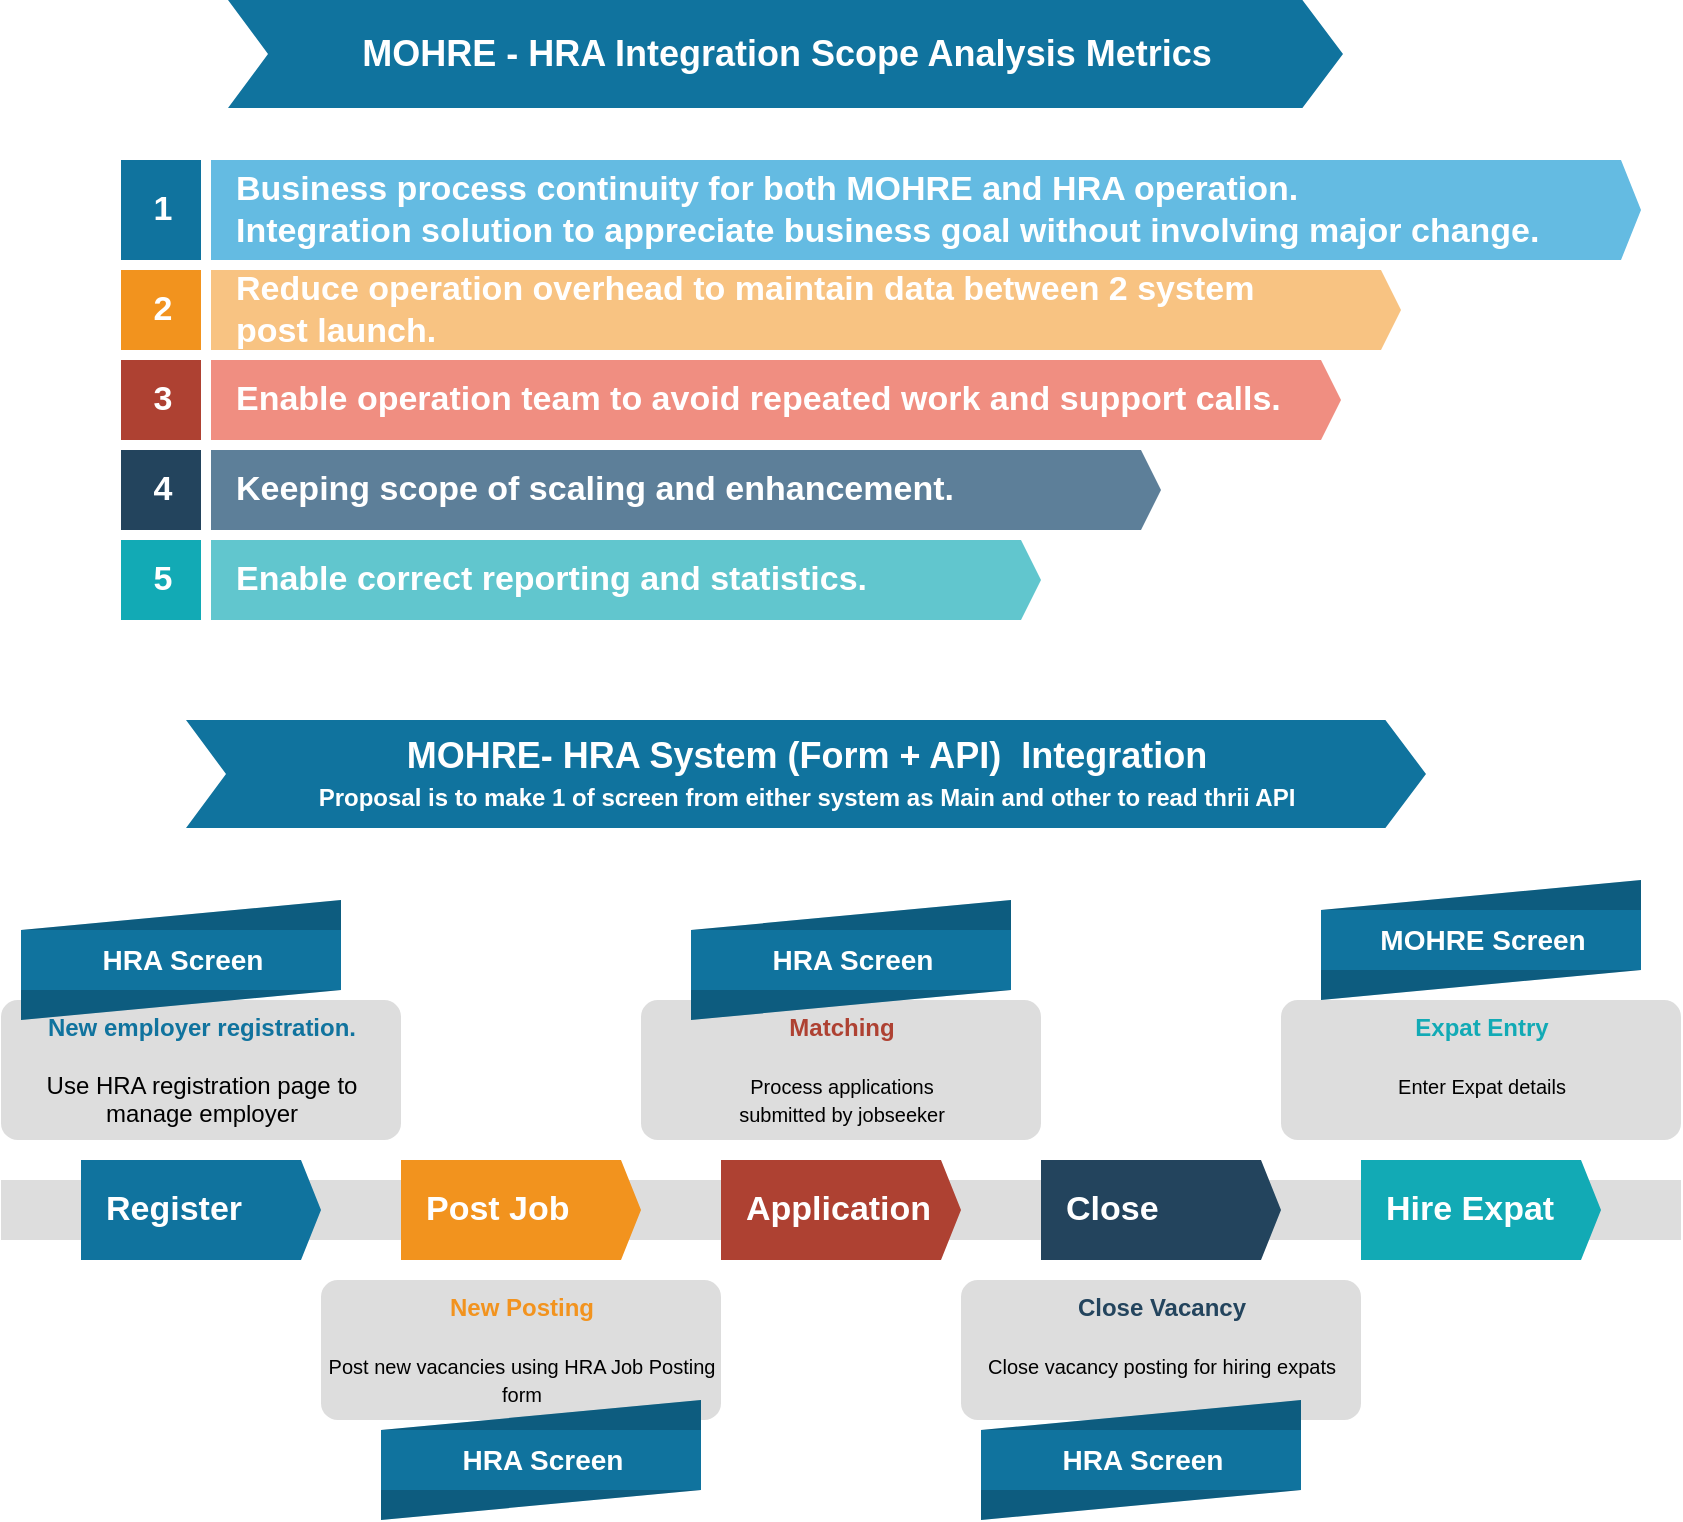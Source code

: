 <mxfile version="15.4.2" type="github">
  <diagram id="SI5E_4VV0KX8oZEEjQrd" name="Page-1">
    <mxGraphModel dx="1278" dy="1656" grid="1" gridSize="10" guides="1" tooltips="1" connect="1" arrows="1" fold="1" page="1" pageScale="1" pageWidth="850" pageHeight="1100" math="0" shadow="0">
      <root>
        <mxCell id="0" />
        <mxCell id="1" parent="0" />
        <mxCell id="epdDaP73yQ1ehoebeea--79" value="" style="fillColor=#dddddd;rounded=0;strokeColor=none;" parent="1" vertex="1">
          <mxGeometry x="32.5" y="240" width="840" height="30" as="geometry" />
        </mxCell>
        <mxCell id="epdDaP73yQ1ehoebeea--80" value="Register" style="shape=mxgraph.infographic.ribbonSimple;notch1=0;notch2=10;notch=0;html=1;fillColor=#10739E;strokeColor=none;shadow=0;fontSize=17;fontColor=#FFFFFF;align=left;spacingLeft=10;fontStyle=1;" parent="1" vertex="1">
          <mxGeometry x="72.5" y="230" width="120" height="50" as="geometry" />
        </mxCell>
        <mxCell id="epdDaP73yQ1ehoebeea--81" value="Post Job" style="shape=mxgraph.infographic.ribbonSimple;notch1=0;notch2=10;notch=0;html=1;fillColor=#F2931E;strokeColor=none;shadow=0;fontSize=17;fontColor=#FFFFFF;align=left;spacingLeft=10;fontStyle=1;" parent="1" vertex="1">
          <mxGeometry x="232.5" y="230" width="120" height="50" as="geometry" />
        </mxCell>
        <mxCell id="epdDaP73yQ1ehoebeea--82" value="Application" style="shape=mxgraph.infographic.ribbonSimple;notch1=0;notch2=10;notch=0;html=1;fillColor=#AE4132;strokeColor=none;shadow=0;fontSize=17;fontColor=#FFFFFF;align=left;spacingLeft=10;fontStyle=1;" parent="1" vertex="1">
          <mxGeometry x="392.5" y="230" width="120" height="50" as="geometry" />
        </mxCell>
        <mxCell id="epdDaP73yQ1ehoebeea--83" value="Close" style="shape=mxgraph.infographic.ribbonSimple;notch1=0;notch2=10;notch=0;html=1;fillColor=#23445D;strokeColor=none;shadow=0;fontSize=17;fontColor=#FFFFFF;align=left;spacingLeft=10;fontStyle=1;" parent="1" vertex="1">
          <mxGeometry x="552.5" y="230" width="120" height="50" as="geometry" />
        </mxCell>
        <mxCell id="epdDaP73yQ1ehoebeea--84" value="Hire Expat" style="shape=mxgraph.infographic.ribbonSimple;notch1=0;notch2=10;notch=0;html=1;fillColor=#12AAB5;strokeColor=none;shadow=0;fontSize=17;fontColor=#FFFFFF;align=left;spacingLeft=10;fontStyle=1;" parent="1" vertex="1">
          <mxGeometry x="712.5" y="230" width="120" height="50" as="geometry" />
        </mxCell>
        <mxCell id="epdDaP73yQ1ehoebeea--85" value="&lt;font color=&quot;#10739e&quot;&gt;&lt;b&gt;New employer registration.&lt;br&gt;&lt;/b&gt;&lt;/font&gt;&lt;br&gt;Use HRA registration page to manage employer" style="rounded=1;strokeColor=none;fillColor=#DDDDDD;align=center;arcSize=12;verticalAlign=top;whiteSpace=wrap;html=1;fontSize=12;" parent="1" vertex="1">
          <mxGeometry x="32.5" y="150" width="200" height="70" as="geometry" />
        </mxCell>
        <mxCell id="epdDaP73yQ1ehoebeea--86" value="&lt;font&gt;&lt;font color=&quot;#f2931e&quot;&gt;&lt;b&gt;New Posting&lt;/b&gt;&lt;/font&gt;&lt;br&gt;&lt;br&gt;&lt;font size=&quot;1&quot; style=&quot;font-size: 10px&quot;&gt;Post new vacancies using HRA Job Posting form&lt;/font&gt;&lt;/font&gt;" style="rounded=1;strokeColor=none;fillColor=#DDDDDD;align=center;arcSize=12;verticalAlign=top;whiteSpace=wrap;html=1;fontSize=12;" parent="1" vertex="1">
          <mxGeometry x="192.5" y="290" width="200" height="70" as="geometry" />
        </mxCell>
        <mxCell id="epdDaP73yQ1ehoebeea--87" value="&lt;font&gt;&lt;font color=&quot;#ae4132&quot;&gt;&lt;b&gt;Matching&lt;/b&gt;&lt;/font&gt;&lt;br&gt;&lt;br&gt;&lt;font size=&quot;1&quot; style=&quot;font-size: 10px&quot;&gt;Process applications &lt;br&gt;submitted by jobseeker&lt;/font&gt;&lt;/font&gt;" style="rounded=1;strokeColor=none;fillColor=#DDDDDD;align=center;arcSize=12;verticalAlign=top;whiteSpace=wrap;html=1;fontSize=12;" parent="1" vertex="1">
          <mxGeometry x="352.5" y="150" width="200" height="70" as="geometry" />
        </mxCell>
        <mxCell id="epdDaP73yQ1ehoebeea--88" value="&lt;font style=&quot;font-size: 10px&quot;&gt;&lt;font style=&quot;font-size: 12px&quot; color=&quot;#23445D&quot;&gt;&lt;b&gt;Close Vacancy&lt;/b&gt;&lt;/font&gt;&lt;br&gt;&lt;br&gt;&lt;font size=&quot;1&quot;&gt;Close vacancy posting for hiring expats&lt;/font&gt;&lt;/font&gt;" style="rounded=1;strokeColor=none;fillColor=#DDDDDD;align=center;arcSize=12;verticalAlign=top;whiteSpace=wrap;html=1;fontSize=12;" parent="1" vertex="1">
          <mxGeometry x="512.5" y="290" width="200" height="70" as="geometry" />
        </mxCell>
        <mxCell id="epdDaP73yQ1ehoebeea--89" value="&lt;font style=&quot;font-size: 10px&quot;&gt;&lt;font style=&quot;font-size: 12px&quot; color=&quot;#12AAB5&quot;&gt;&lt;b&gt;Expat Entry&lt;/b&gt;&lt;/font&gt;&lt;br&gt;&lt;br&gt;&lt;font size=&quot;1&quot;&gt;Enter Expat details&lt;/font&gt;&lt;/font&gt;" style="rounded=1;strokeColor=none;fillColor=#DDDDDD;align=center;arcSize=12;verticalAlign=top;whiteSpace=wrap;html=1;fontSize=12;" parent="1" vertex="1">
          <mxGeometry x="672.5" y="150" width="200" height="70" as="geometry" />
        </mxCell>
        <mxCell id="9Yx8St666YuDexkFNH8B-61" value="1" style="html=1;fillColor=#10739E;strokeColor=none;shadow=0;fontSize=17;fontColor=#FFFFFF;align=center;fontStyle=1;rounded=0;" vertex="1" parent="1">
          <mxGeometry x="92.5" y="-270" width="40" height="50" as="geometry" />
        </mxCell>
        <mxCell id="9Yx8St666YuDexkFNH8B-62" value="Business process continuity for both MOHRE and HRA operation.&lt;br&gt;Integration solution to appreciate business goal without involving major change." style="shape=mxgraph.infographic.ribbonSimple;notch1=0;notch2=10;notch=0;html=1;fillColor=#64BBE2;strokeColor=none;shadow=0;fontSize=17;fontColor=#FFFFFF;align=left;spacingLeft=10;fontStyle=1;" vertex="1" parent="1">
          <mxGeometry x="137.5" y="-270" width="715" height="50" as="geometry" />
        </mxCell>
        <mxCell id="9Yx8St666YuDexkFNH8B-63" value="2" style="html=1;fillColor=#F2931E;strokeColor=none;shadow=0;fontSize=17;fontColor=#FFFFFF;align=center;fontStyle=1;rounded=0;" vertex="1" parent="1">
          <mxGeometry x="92.5" y="-215" width="40" height="40" as="geometry" />
        </mxCell>
        <mxCell id="9Yx8St666YuDexkFNH8B-64" value="Reduce operation overhead to maintain data between 2 system&lt;br&gt;post launch." style="shape=mxgraph.infographic.ribbonSimple;notch1=0;notch2=10;notch=0;html=1;fillColor=#F8C382;strokeColor=none;shadow=0;fontSize=17;fontColor=#FFFFFF;align=left;spacingLeft=10;fontStyle=1;" vertex="1" parent="1">
          <mxGeometry x="137.5" y="-215" width="595" height="40" as="geometry" />
        </mxCell>
        <mxCell id="9Yx8St666YuDexkFNH8B-65" value="3" style="html=1;fillColor=#AE4132;strokeColor=none;shadow=0;fontSize=17;fontColor=#FFFFFF;align=center;fontStyle=1;rounded=0;" vertex="1" parent="1">
          <mxGeometry x="92.5" y="-170" width="40" height="40" as="geometry" />
        </mxCell>
        <mxCell id="9Yx8St666YuDexkFNH8B-66" value="Enable operation team to avoid repeated work and support calls." style="shape=mxgraph.infographic.ribbonSimple;notch1=0;notch2=10;notch=0;html=1;fillColor=#F08E81;strokeColor=none;shadow=0;fontSize=17;fontColor=#FFFFFF;align=left;spacingLeft=10;fontStyle=1;" vertex="1" parent="1">
          <mxGeometry x="137.5" y="-170" width="565" height="40" as="geometry" />
        </mxCell>
        <mxCell id="9Yx8St666YuDexkFNH8B-67" value="4" style="html=1;fillColor=#23445D;strokeColor=none;shadow=0;fontSize=17;fontColor=#FFFFFF;align=center;fontStyle=1;rounded=0;" vertex="1" parent="1">
          <mxGeometry x="92.5" y="-125" width="40" height="40" as="geometry" />
        </mxCell>
        <mxCell id="9Yx8St666YuDexkFNH8B-68" value="Keeping scope of scaling and enhancement." style="shape=mxgraph.infographic.ribbonSimple;notch1=0;notch2=10;notch=0;html=1;fillColor=#5D7F99;strokeColor=none;shadow=0;fontSize=17;fontColor=#FFFFFF;align=left;spacingLeft=10;fontStyle=1;" vertex="1" parent="1">
          <mxGeometry x="137.5" y="-125" width="475" height="40" as="geometry" />
        </mxCell>
        <mxCell id="9Yx8St666YuDexkFNH8B-69" value="5" style="html=1;fillColor=#12AAB5;strokeColor=none;shadow=0;fontSize=17;fontColor=#FFFFFF;align=center;fontStyle=1;rounded=0;" vertex="1" parent="1">
          <mxGeometry x="92.5" y="-80" width="40" height="40" as="geometry" />
        </mxCell>
        <mxCell id="9Yx8St666YuDexkFNH8B-70" value="Enable correct reporting and statistics." style="shape=mxgraph.infographic.ribbonSimple;notch1=0;notch2=10;notch=0;html=1;fillColor=#61C6CE;strokeColor=none;shadow=0;fontSize=17;fontColor=#FFFFFF;align=left;spacingLeft=10;fontStyle=1;" vertex="1" parent="1">
          <mxGeometry x="137.5" y="-80" width="415" height="40" as="geometry" />
        </mxCell>
        <mxCell id="9Yx8St666YuDexkFNH8B-71" value="HRA Screen" style="html=1;shape=mxgraph.infographic.ribbonRolled;dx=185;dy=15;fillColor=#10739E;strokeColor=none;align=center;verticalAlign=middle;fontColor=#ffffff;fontSize=14;fontStyle=1;" vertex="1" parent="1">
          <mxGeometry x="42.5" y="100" width="160" height="60" as="geometry" />
        </mxCell>
        <mxCell id="9Yx8St666YuDexkFNH8B-72" value="HRA Screen" style="html=1;shape=mxgraph.infographic.ribbonRolled;dx=185;dy=15;fillColor=#10739E;strokeColor=none;align=center;verticalAlign=middle;fontColor=#ffffff;fontSize=14;fontStyle=1;" vertex="1" parent="1">
          <mxGeometry x="222.5" y="350" width="160" height="60" as="geometry" />
        </mxCell>
        <mxCell id="9Yx8St666YuDexkFNH8B-73" value="HRA Screen" style="html=1;shape=mxgraph.infographic.ribbonRolled;dx=185;dy=15;fillColor=#10739E;strokeColor=none;align=center;verticalAlign=middle;fontColor=#ffffff;fontSize=14;fontStyle=1;" vertex="1" parent="1">
          <mxGeometry x="377.5" y="100" width="160" height="60" as="geometry" />
        </mxCell>
        <mxCell id="9Yx8St666YuDexkFNH8B-74" value="HRA Screen" style="html=1;shape=mxgraph.infographic.ribbonRolled;dx=185;dy=15;fillColor=#10739E;strokeColor=none;align=center;verticalAlign=middle;fontColor=#ffffff;fontSize=14;fontStyle=1;" vertex="1" parent="1">
          <mxGeometry x="522.5" y="350" width="160" height="60" as="geometry" />
        </mxCell>
        <mxCell id="9Yx8St666YuDexkFNH8B-75" value="MOHRE Screen" style="html=1;shape=mxgraph.infographic.ribbonRolled;dx=185;dy=15;fillColor=#10739E;strokeColor=none;align=center;verticalAlign=middle;fontColor=#ffffff;fontSize=14;fontStyle=1;" vertex="1" parent="1">
          <mxGeometry x="692.5" y="90" width="160" height="60" as="geometry" />
        </mxCell>
        <mxCell id="9Yx8St666YuDexkFNH8B-76" value="&lt;font style=&quot;font-size: 18px&quot;&gt;MOHRE- HRA System (Form + API)&amp;nbsp; Integration&lt;br&gt;&lt;/font&gt;&lt;font style=&quot;font-size: 12px&quot;&gt;Proposal is to make 1 of screen from either system as Main and other to read thrii API&lt;/font&gt;" style="html=1;shape=mxgraph.infographic.ribbonSimple;notch1=20;notch2=20.3;fillColor=#10739E;strokeColor=none;align=center;verticalAlign=middle;fontColor=#ffffff;fontSize=14;fontStyle=1;" vertex="1" parent="1">
          <mxGeometry x="125" y="10" width="620" height="54" as="geometry" />
        </mxCell>
        <mxCell id="9Yx8St666YuDexkFNH8B-77" value="&lt;span style=&quot;font-size: 18px&quot;&gt;MOHRE - HRA Integration Scope Analysis Metrics&lt;/span&gt;" style="html=1;shape=mxgraph.infographic.ribbonSimple;notch1=20;notch2=20.3;fillColor=#10739E;strokeColor=none;align=center;verticalAlign=middle;fontColor=#ffffff;fontSize=14;fontStyle=1;" vertex="1" parent="1">
          <mxGeometry x="146" y="-350" width="557.5" height="54" as="geometry" />
        </mxCell>
      </root>
    </mxGraphModel>
  </diagram>
</mxfile>
